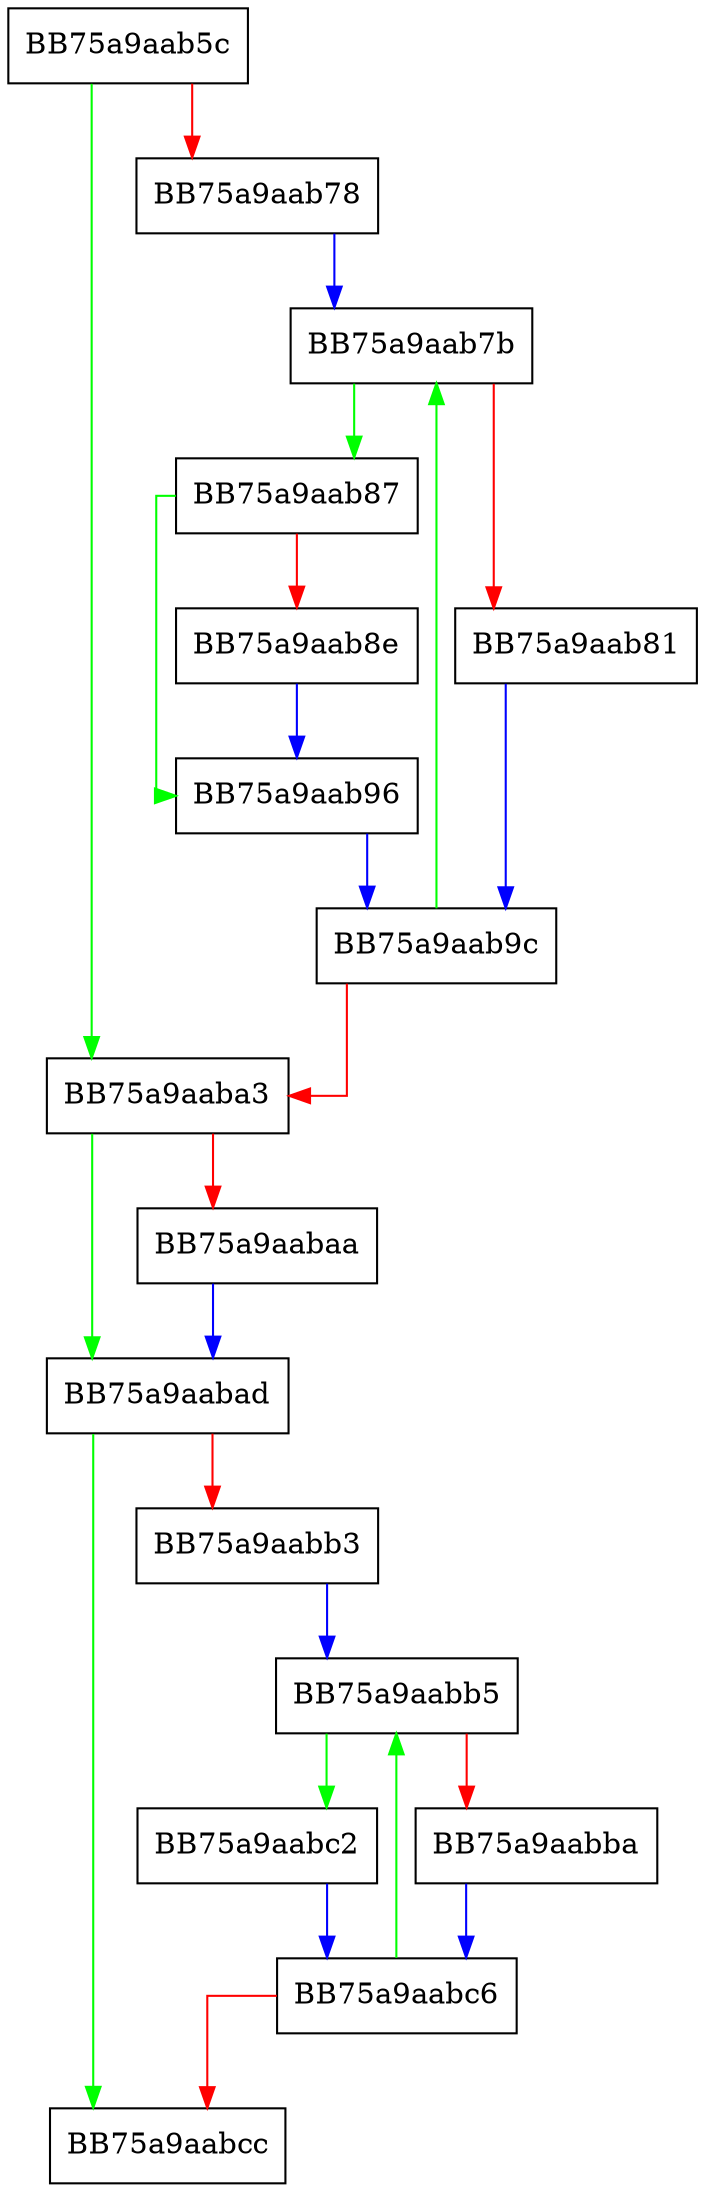 digraph erase {
  node [shape="box"];
  graph [splines=ortho];
  BB75a9aab5c -> BB75a9aaba3 [color="green"];
  BB75a9aab5c -> BB75a9aab78 [color="red"];
  BB75a9aab78 -> BB75a9aab7b [color="blue"];
  BB75a9aab7b -> BB75a9aab87 [color="green"];
  BB75a9aab7b -> BB75a9aab81 [color="red"];
  BB75a9aab81 -> BB75a9aab9c [color="blue"];
  BB75a9aab87 -> BB75a9aab96 [color="green"];
  BB75a9aab87 -> BB75a9aab8e [color="red"];
  BB75a9aab8e -> BB75a9aab96 [color="blue"];
  BB75a9aab96 -> BB75a9aab9c [color="blue"];
  BB75a9aab9c -> BB75a9aab7b [color="green"];
  BB75a9aab9c -> BB75a9aaba3 [color="red"];
  BB75a9aaba3 -> BB75a9aabad [color="green"];
  BB75a9aaba3 -> BB75a9aabaa [color="red"];
  BB75a9aabaa -> BB75a9aabad [color="blue"];
  BB75a9aabad -> BB75a9aabcc [color="green"];
  BB75a9aabad -> BB75a9aabb3 [color="red"];
  BB75a9aabb3 -> BB75a9aabb5 [color="blue"];
  BB75a9aabb5 -> BB75a9aabc2 [color="green"];
  BB75a9aabb5 -> BB75a9aabba [color="red"];
  BB75a9aabba -> BB75a9aabc6 [color="blue"];
  BB75a9aabc2 -> BB75a9aabc6 [color="blue"];
  BB75a9aabc6 -> BB75a9aabb5 [color="green"];
  BB75a9aabc6 -> BB75a9aabcc [color="red"];
}